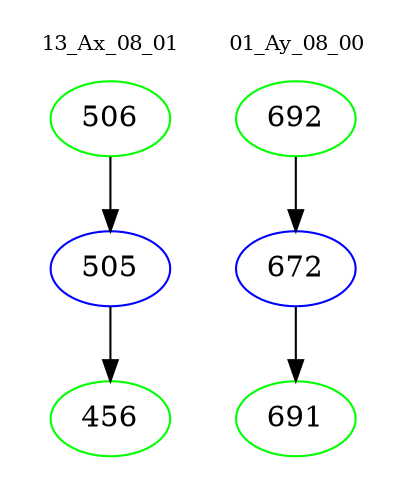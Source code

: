 digraph{
subgraph cluster_0 {
color = white
label = "13_Ax_08_01";
fontsize=10;
T0_506 [label="506", color="green"]
T0_506 -> T0_505 [color="black"]
T0_505 [label="505", color="blue"]
T0_505 -> T0_456 [color="black"]
T0_456 [label="456", color="green"]
}
subgraph cluster_1 {
color = white
label = "01_Ay_08_00";
fontsize=10;
T1_692 [label="692", color="green"]
T1_692 -> T1_672 [color="black"]
T1_672 [label="672", color="blue"]
T1_672 -> T1_691 [color="black"]
T1_691 [label="691", color="green"]
}
}
